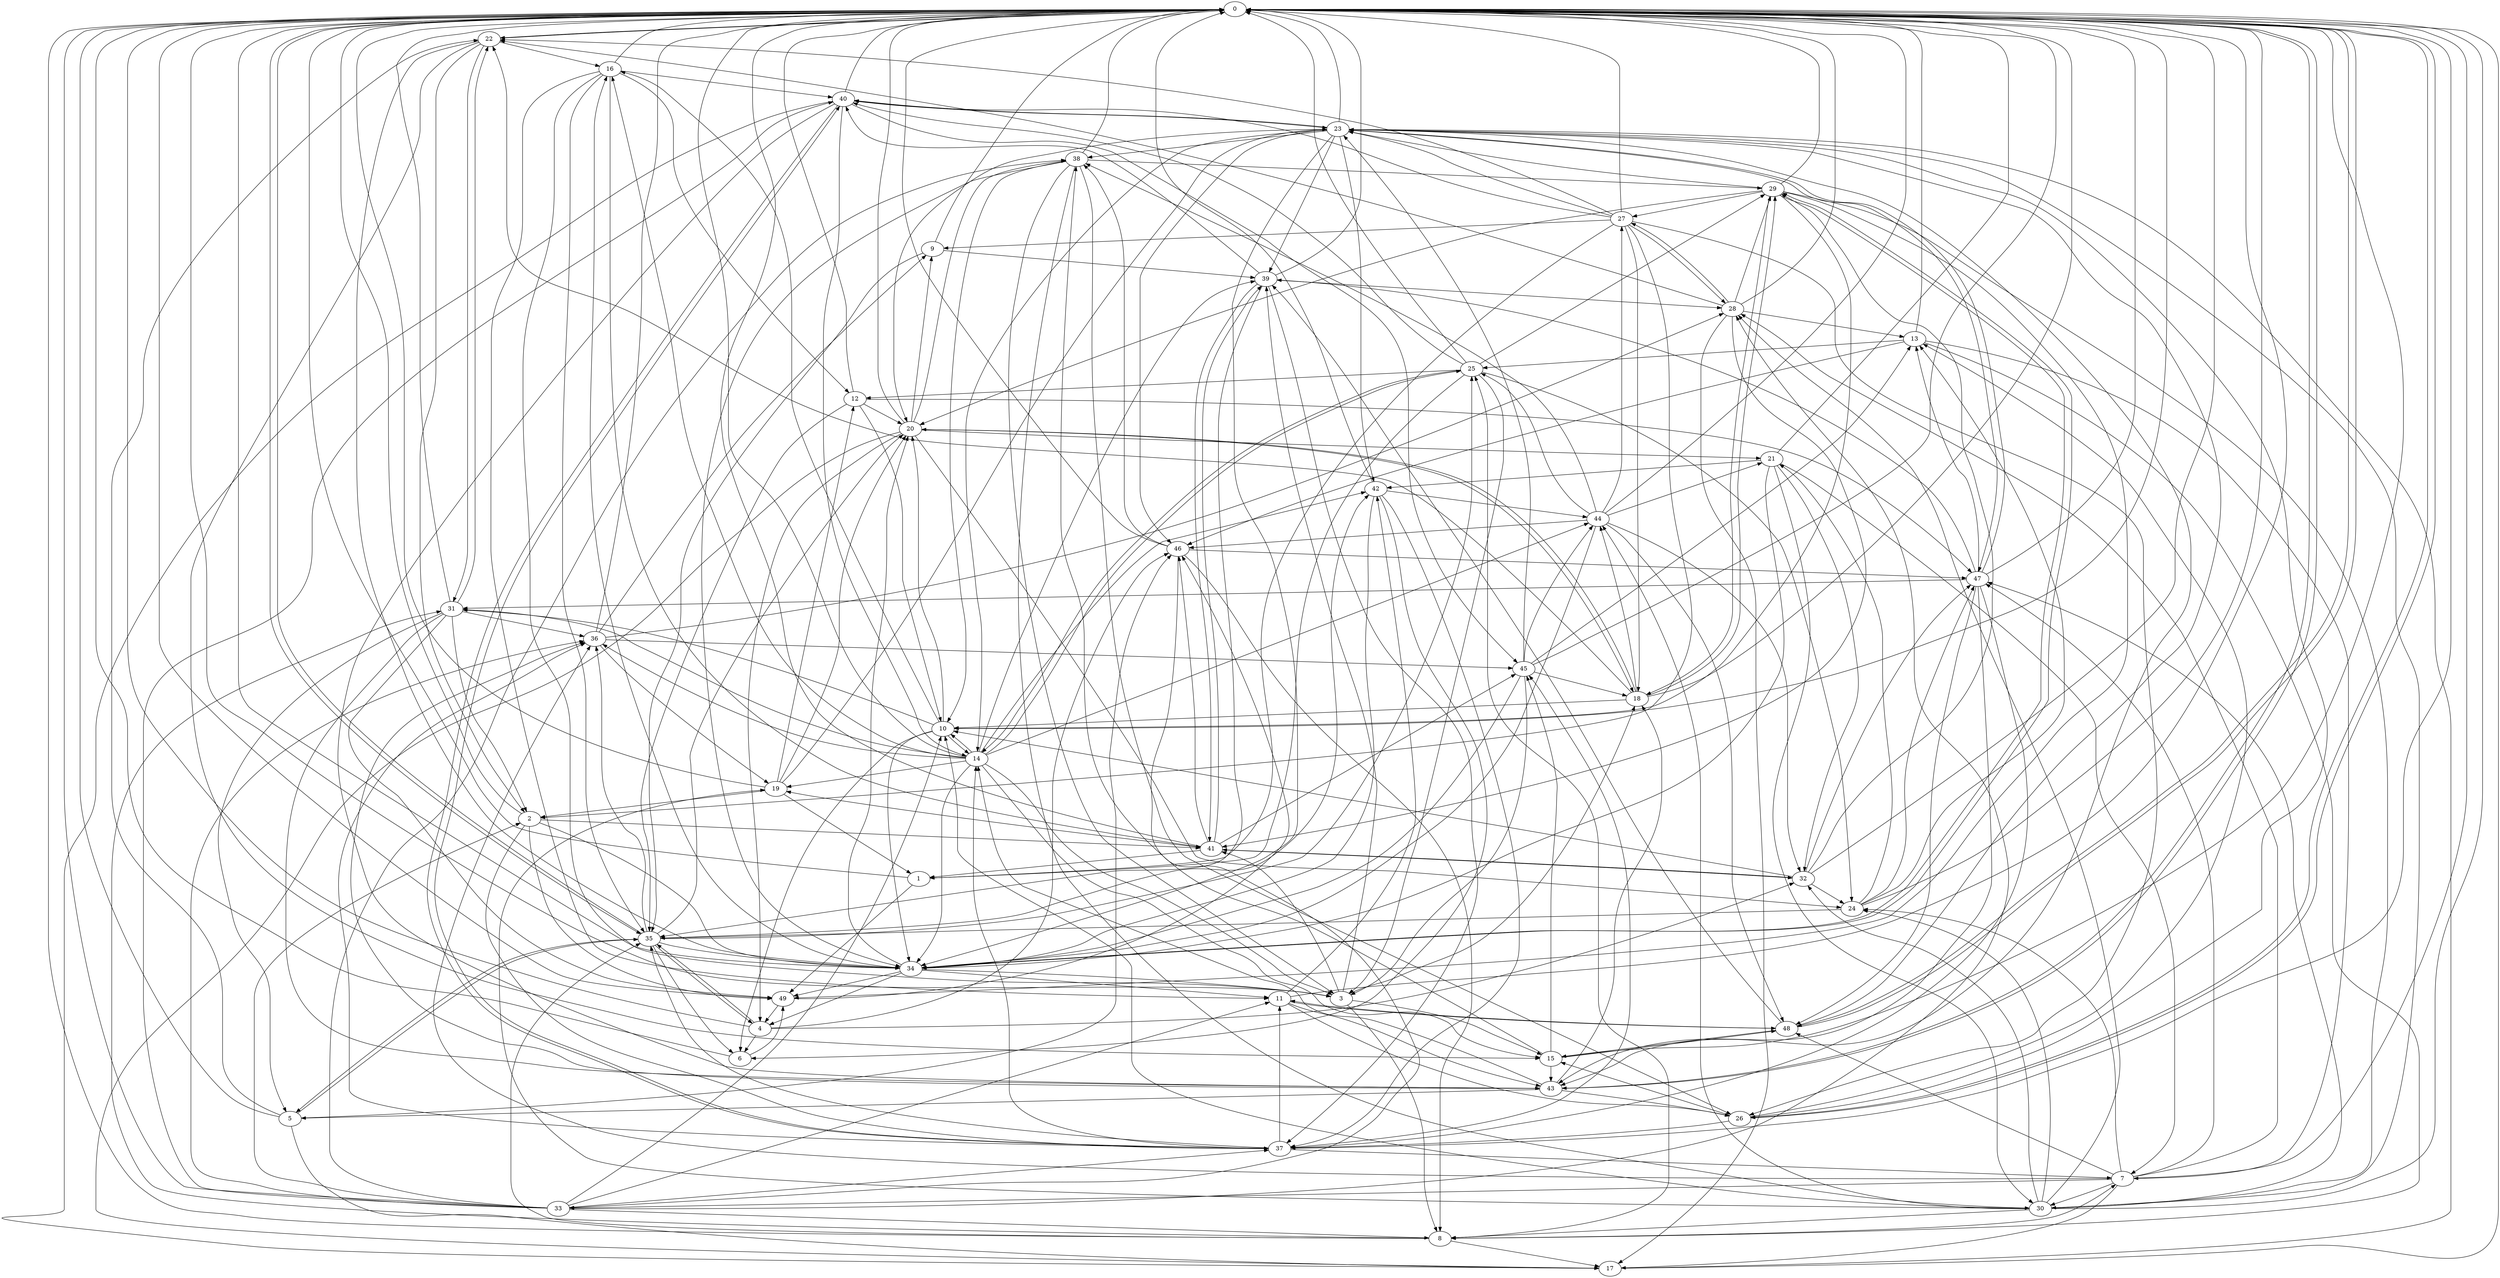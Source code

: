 strict digraph "" {
	0	 [component_delay=3];
	22	 [component_delay=3];
	0 -> 22	 [wire_delay=1];
	26	 [component_delay=3];
	0 -> 26	 [wire_delay=1];
	35	 [component_delay=3];
	0 -> 35	 [wire_delay=1];
	43	 [component_delay=3];
	0 -> 43	 [wire_delay=1];
	48	 [component_delay=3];
	0 -> 48	 [wire_delay=1];
	1	 [component_delay=3];
	1 -> 0	 [wire_delay=1];
	49	 [component_delay=3];
	1 -> 49	 [wire_delay=1];
	2	 [component_delay=3];
	2 -> 0	 [wire_delay=1];
	34	 [component_delay=3];
	2 -> 34	 [wire_delay=1];
	37	 [component_delay=3];
	2 -> 37	 [wire_delay=1];
	41	 [component_delay=3];
	2 -> 41	 [wire_delay=1];
	2 -> 49	 [wire_delay=1];
	3	 [component_delay=3];
	3 -> 0	 [wire_delay=1];
	8	 [component_delay=3];
	3 -> 8	 [wire_delay=1];
	15	 [component_delay=3];
	3 -> 15	 [wire_delay=1];
	18	 [component_delay=3];
	3 -> 18	 [wire_delay=1];
	39	 [component_delay=3];
	3 -> 39	 [wire_delay=1];
	3 -> 41	 [wire_delay=1];
	4	 [component_delay=3];
	4 -> 0	 [wire_delay=1];
	6	 [component_delay=3];
	4 -> 6	 [wire_delay=1];
	32	 [component_delay=3];
	4 -> 32	 [wire_delay=1];
	4 -> 35	 [wire_delay=1];
	46	 [component_delay=3];
	4 -> 46	 [wire_delay=1];
	5	 [component_delay=3];
	5 -> 0	 [wire_delay=1];
	17	 [component_delay=3];
	5 -> 17	 [wire_delay=1];
	5 -> 22	 [wire_delay=1];
	5 -> 35	 [wire_delay=1];
	5 -> 46	 [wire_delay=1];
	6 -> 0	 [wire_delay=1];
	6 -> 49	 [wire_delay=1];
	7	 [component_delay=3];
	7 -> 0	 [wire_delay=1];
	7 -> 17	 [wire_delay=1];
	24	 [component_delay=3];
	7 -> 24	 [wire_delay=1];
	28	 [component_delay=3];
	7 -> 28	 [wire_delay=1];
	30	 [component_delay=3];
	7 -> 30	 [wire_delay=1];
	33	 [component_delay=3];
	7 -> 33	 [wire_delay=1];
	36	 [component_delay=3];
	7 -> 36	 [wire_delay=1];
	47	 [component_delay=3];
	7 -> 47	 [wire_delay=1];
	7 -> 48	 [wire_delay=1];
	8 -> 0	 [wire_delay=1];
	8 -> 7	 [wire_delay=1];
	8 -> 17	 [wire_delay=1];
	25	 [component_delay=3];
	8 -> 25	 [wire_delay=1];
	31	 [component_delay=3];
	8 -> 31	 [wire_delay=1];
	8 -> 35	 [wire_delay=1];
	9	 [component_delay=3];
	9 -> 0	 [wire_delay=1];
	9 -> 35	 [wire_delay=1];
	9 -> 39	 [wire_delay=1];
	10	 [component_delay=3];
	10 -> 0	 [wire_delay=1];
	10 -> 6	 [wire_delay=1];
	14	 [component_delay=3];
	10 -> 14	 [wire_delay=1];
	16	 [component_delay=3];
	10 -> 16	 [wire_delay=1];
	20	 [component_delay=3];
	10 -> 20	 [wire_delay=1];
	10 -> 31	 [wire_delay=1];
	10 -> 34	 [wire_delay=1];
	11	 [component_delay=3];
	11 -> 0	 [wire_delay=1];
	11 -> 26	 [wire_delay=1];
	42	 [component_delay=3];
	11 -> 42	 [wire_delay=1];
	11 -> 43	 [wire_delay=1];
	11 -> 48	 [wire_delay=1];
	12	 [component_delay=3];
	12 -> 0	 [wire_delay=1];
	12 -> 10	 [wire_delay=1];
	12 -> 20	 [wire_delay=1];
	12 -> 35	 [wire_delay=1];
	12 -> 47	 [wire_delay=1];
	13	 [component_delay=3];
	13 -> 0	 [wire_delay=1];
	13 -> 7	 [wire_delay=1];
	13 -> 8	 [wire_delay=1];
	13 -> 25	 [wire_delay=1];
	13 -> 46	 [wire_delay=1];
	14 -> 0	 [wire_delay=1];
	14 -> 3	 [wire_delay=1];
	14 -> 10	 [wire_delay=1];
	14 -> 15	 [wire_delay=1];
	14 -> 16	 [wire_delay=1];
	19	 [component_delay=3];
	14 -> 19	 [wire_delay=1];
	14 -> 25	 [wire_delay=1];
	14 -> 31	 [wire_delay=1];
	14 -> 34	 [wire_delay=1];
	14 -> 36	 [wire_delay=1];
	14 -> 39	 [wire_delay=1];
	14 -> 42	 [wire_delay=1];
	44	 [component_delay=3];
	14 -> 44	 [wire_delay=1];
	15 -> 0	 [wire_delay=1];
	38	 [component_delay=3];
	15 -> 38	 [wire_delay=1];
	15 -> 43	 [wire_delay=1];
	45	 [component_delay=3];
	15 -> 45	 [wire_delay=1];
	15 -> 48	 [wire_delay=1];
	16 -> 0	 [wire_delay=1];
	16 -> 3	 [wire_delay=1];
	16 -> 11	 [wire_delay=1];
	16 -> 12	 [wire_delay=1];
	16 -> 35	 [wire_delay=1];
	40	 [component_delay=3];
	16 -> 40	 [wire_delay=1];
	16 -> 41	 [wire_delay=1];
	17 -> 0	 [wire_delay=1];
	23	 [component_delay=3];
	17 -> 23	 [wire_delay=1];
	18 -> 0	 [wire_delay=1];
	18 -> 10	 [wire_delay=1];
	18 -> 20	 [wire_delay=1];
	18 -> 22	 [wire_delay=1];
	29	 [component_delay=3];
	18 -> 29	 [wire_delay=1];
	18 -> 44	 [wire_delay=1];
	19 -> 0	 [wire_delay=1];
	19 -> 1	 [wire_delay=1];
	19 -> 2	 [wire_delay=1];
	19 -> 12	 [wire_delay=1];
	19 -> 20	 [wire_delay=1];
	19 -> 23	 [wire_delay=1];
	20 -> 0	 [wire_delay=1];
	20 -> 4	 [wire_delay=1];
	20 -> 9	 [wire_delay=1];
	20 -> 17	 [wire_delay=1];
	20 -> 18	 [wire_delay=1];
	21	 [component_delay=3];
	20 -> 21	 [wire_delay=1];
	20 -> 24	 [wire_delay=1];
	20 -> 38	 [wire_delay=1];
	21 -> 0	 [wire_delay=1];
	21 -> 7	 [wire_delay=1];
	21 -> 30	 [wire_delay=1];
	21 -> 32	 [wire_delay=1];
	21 -> 34	 [wire_delay=1];
	21 -> 42	 [wire_delay=1];
	22 -> 0	 [wire_delay=1];
	22 -> 2	 [wire_delay=1];
	22 -> 15	 [wire_delay=1];
	22 -> 16	 [wire_delay=1];
	22 -> 31	 [wire_delay=1];
	22 -> 34	 [wire_delay=1];
	23 -> 0	 [wire_delay=1];
	23 -> 14	 [wire_delay=1];
	23 -> 20	 [wire_delay=1];
	23 -> 26	 [wire_delay=1];
	23 -> 34	 [wire_delay=1];
	23 -> 38	 [wire_delay=1];
	23 -> 39	 [wire_delay=1];
	23 -> 40	 [wire_delay=1];
	23 -> 42	 [wire_delay=1];
	23 -> 43	 [wire_delay=1];
	23 -> 46	 [wire_delay=1];
	23 -> 47	 [wire_delay=1];
	24 -> 0	 [wire_delay=1];
	24 -> 13	 [wire_delay=1];
	24 -> 21	 [wire_delay=1];
	24 -> 35	 [wire_delay=1];
	24 -> 47	 [wire_delay=1];
	25 -> 0	 [wire_delay=1];
	25 -> 1	 [wire_delay=1];
	25 -> 3	 [wire_delay=1];
	25 -> 12	 [wire_delay=1];
	25 -> 14	 [wire_delay=1];
	25 -> 24	 [wire_delay=1];
	25 -> 29	 [wire_delay=1];
	25 -> 40	 [wire_delay=1];
	26 -> 0	 [wire_delay=1];
	26 -> 13	 [wire_delay=1];
	26 -> 15	 [wire_delay=1];
	26 -> 37	 [wire_delay=1];
	27	 [component_delay=3];
	27 -> 0	 [wire_delay=1];
	27 -> 1	 [wire_delay=1];
	27 -> 2	 [wire_delay=1];
	27 -> 9	 [wire_delay=1];
	27 -> 18	 [wire_delay=1];
	27 -> 22	 [wire_delay=1];
	27 -> 23	 [wire_delay=1];
	27 -> 26	 [wire_delay=1];
	27 -> 28	 [wire_delay=1];
	27 -> 40	 [wire_delay=1];
	28 -> 0	 [wire_delay=1];
	28 -> 13	 [wire_delay=1];
	28 -> 17	 [wire_delay=1];
	28 -> 22	 [wire_delay=1];
	28 -> 27	 [wire_delay=1];
	28 -> 29	 [wire_delay=1];
	28 -> 41	 [wire_delay=1];
	29 -> 0	 [wire_delay=1];
	29 -> 10	 [wire_delay=1];
	29 -> 18	 [wire_delay=1];
	29 -> 20	 [wire_delay=1];
	29 -> 23	 [wire_delay=1];
	29 -> 27	 [wire_delay=1];
	29 -> 30	 [wire_delay=1];
	29 -> 34	 [wire_delay=1];
	29 -> 49	 [wire_delay=1];
	30 -> 0	 [wire_delay=1];
	30 -> 8	 [wire_delay=1];
	30 -> 10	 [wire_delay=1];
	30 -> 19	 [wire_delay=1];
	30 -> 23	 [wire_delay=1];
	30 -> 24	 [wire_delay=1];
	30 -> 28	 [wire_delay=1];
	30 -> 32	 [wire_delay=1];
	30 -> 44	 [wire_delay=1];
	30 -> 47	 [wire_delay=1];
	31 -> 0	 [wire_delay=1];
	31 -> 2	 [wire_delay=1];
	31 -> 5	 [wire_delay=1];
	31 -> 22	 [wire_delay=1];
	31 -> 36	 [wire_delay=1];
	31 -> 43	 [wire_delay=1];
	31 -> 49	 [wire_delay=1];
	32 -> 0	 [wire_delay=1];
	32 -> 10	 [wire_delay=1];
	32 -> 24	 [wire_delay=1];
	32 -> 29	 [wire_delay=1];
	32 -> 41	 [wire_delay=1];
	32 -> 47	 [wire_delay=1];
	33 -> 0	 [wire_delay=1];
	33 -> 2	 [wire_delay=1];
	33 -> 8	 [wire_delay=1];
	33 -> 10	 [wire_delay=1];
	33 -> 11	 [wire_delay=1];
	33 -> 28	 [wire_delay=1];
	33 -> 36	 [wire_delay=1];
	33 -> 37	 [wire_delay=1];
	33 -> 38	 [wire_delay=1];
	33 -> 40	 [wire_delay=1];
	34 -> 0	 [wire_delay=1];
	34 -> 3	 [wire_delay=1];
	34 -> 4	 [wire_delay=1];
	34 -> 11	 [wire_delay=1];
	34 -> 16	 [wire_delay=1];
	34 -> 20	 [wire_delay=1];
	34 -> 29	 [wire_delay=1];
	34 -> 49	 [wire_delay=1];
	35 -> 0	 [wire_delay=1];
	35 -> 4	 [wire_delay=1];
	35 -> 5	 [wire_delay=1];
	35 -> 6	 [wire_delay=1];
	35 -> 20	 [wire_delay=1];
	35 -> 25	 [wire_delay=1];
	35 -> 34	 [wire_delay=1];
	35 -> 36	 [wire_delay=1];
	35 -> 42	 [wire_delay=1];
	36 -> 0	 [wire_delay=1];
	36 -> 9	 [wire_delay=1];
	36 -> 19	 [wire_delay=1];
	36 -> 28	 [wire_delay=1];
	36 -> 45	 [wire_delay=1];
	37 -> 0	 [wire_delay=1];
	37 -> 7	 [wire_delay=1];
	37 -> 11	 [wire_delay=1];
	37 -> 14	 [wire_delay=1];
	37 -> 35	 [wire_delay=1];
	37 -> 36	 [wire_delay=1];
	37 -> 40	 [wire_delay=1];
	37 -> 45	 [wire_delay=1];
	38 -> 0	 [wire_delay=1];
	38 -> 3	 [wire_delay=1];
	38 -> 10	 [wire_delay=1];
	38 -> 26	 [wire_delay=1];
	38 -> 29	 [wire_delay=1];
	38 -> 30	 [wire_delay=1];
	38 -> 34	 [wire_delay=1];
	39 -> 0	 [wire_delay=1];
	39 -> 28	 [wire_delay=1];
	39 -> 35	 [wire_delay=1];
	39 -> 37	 [wire_delay=1];
	39 -> 40	 [wire_delay=1];
	39 -> 41	 [wire_delay=1];
	40 -> 0	 [wire_delay=1];
	40 -> 14	 [wire_delay=1];
	40 -> 17	 [wire_delay=1];
	40 -> 23	 [wire_delay=1];
	40 -> 37	 [wire_delay=1];
	40 -> 43	 [wire_delay=1];
	40 -> 45	 [wire_delay=1];
	41 -> 0	 [wire_delay=1];
	41 -> 1	 [wire_delay=1];
	41 -> 19	 [wire_delay=1];
	41 -> 32	 [wire_delay=1];
	41 -> 39	 [wire_delay=1];
	41 -> 45	 [wire_delay=1];
	41 -> 46	 [wire_delay=1];
	42 -> 0	 [wire_delay=1];
	42 -> 6	 [wire_delay=1];
	42 -> 34	 [wire_delay=1];
	42 -> 37	 [wire_delay=1];
	42 -> 44	 [wire_delay=1];
	43 -> 0	 [wire_delay=1];
	43 -> 5	 [wire_delay=1];
	43 -> 14	 [wire_delay=1];
	43 -> 18	 [wire_delay=1];
	43 -> 26	 [wire_delay=1];
	43 -> 36	 [wire_delay=1];
	44 -> 0	 [wire_delay=1];
	44 -> 21	 [wire_delay=1];
	44 -> 25	 [wire_delay=1];
	44 -> 27	 [wire_delay=1];
	44 -> 32	 [wire_delay=1];
	44 -> 34	 [wire_delay=1];
	44 -> 38	 [wire_delay=1];
	44 -> 46	 [wire_delay=1];
	44 -> 48	 [wire_delay=1];
	45 -> 0	 [wire_delay=1];
	45 -> 3	 [wire_delay=1];
	45 -> 13	 [wire_delay=1];
	45 -> 18	 [wire_delay=1];
	45 -> 23	 [wire_delay=1];
	45 -> 34	 [wire_delay=1];
	45 -> 44	 [wire_delay=1];
	46 -> 0	 [wire_delay=1];
	46 -> 8	 [wire_delay=1];
	46 -> 33	 [wire_delay=1];
	46 -> 38	 [wire_delay=1];
	46 -> 47	 [wire_delay=1];
	47 -> 0	 [wire_delay=1];
	47 -> 13	 [wire_delay=1];
	47 -> 23	 [wire_delay=1];
	47 -> 31	 [wire_delay=1];
	47 -> 37	 [wire_delay=1];
	47 -> 39	 [wire_delay=1];
	47 -> 43	 [wire_delay=1];
	47 -> 48	 [wire_delay=1];
	48 -> 0	 [wire_delay=1];
	48 -> 11	 [wire_delay=1];
	48 -> 15	 [wire_delay=1];
	48 -> 23	 [wire_delay=1];
	48 -> 39	 [wire_delay=1];
	49 -> 0	 [wire_delay=1];
	49 -> 4	 [wire_delay=1];
	49 -> 46	 [wire_delay=1];
}
